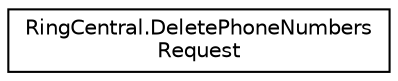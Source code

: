 digraph "Graphical Class Hierarchy"
{
 // LATEX_PDF_SIZE
  edge [fontname="Helvetica",fontsize="10",labelfontname="Helvetica",labelfontsize="10"];
  node [fontname="Helvetica",fontsize="10",shape=record];
  rankdir="LR";
  Node0 [label="RingCentral.DeletePhoneNumbers\lRequest",height=0.2,width=0.4,color="black", fillcolor="white", style="filled",URL="$classRingCentral_1_1DeletePhoneNumbersRequest.html",tooltip=" "];
}
